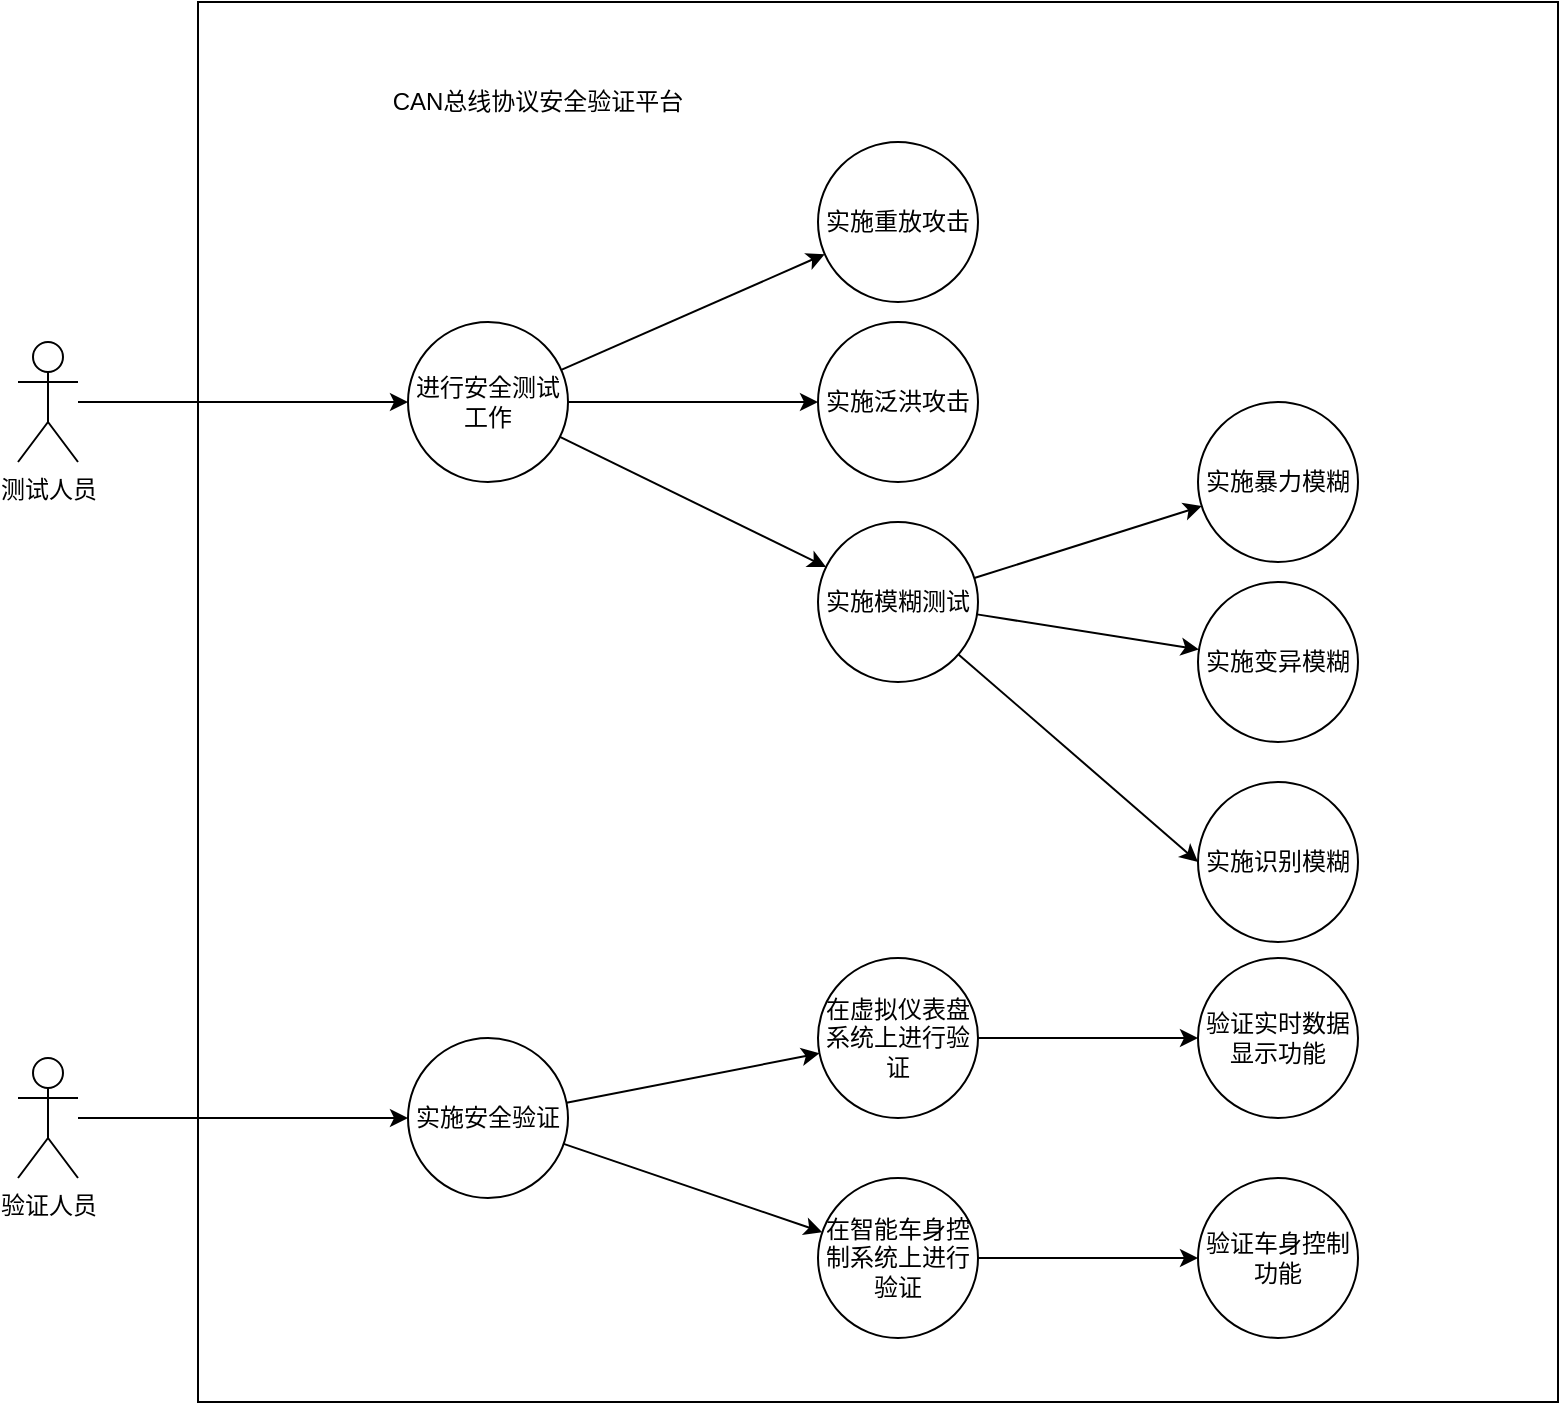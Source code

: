 <mxfile version="22.1.15" type="github">
  <diagram name="第 1 页" id="i3KaRBKapHCzIAOb3I9q">
    <mxGraphModel dx="1891" dy="846" grid="1" gridSize="10" guides="1" tooltips="1" connect="1" arrows="1" fold="1" page="1" pageScale="1" pageWidth="827" pageHeight="1169" math="0" shadow="0">
      <root>
        <mxCell id="0" />
        <mxCell id="1" parent="0" />
        <mxCell id="nP3D-EETBzw4hZik17a9-39" value="" style="verticalLabelPosition=bottom;verticalAlign=top;html=1;shape=mxgraph.basic.rect;fillColor2=none;strokeWidth=1;size=20;indent=5;" vertex="1" parent="1">
          <mxGeometry x="-70" y="210" width="680" height="700" as="geometry" />
        </mxCell>
        <mxCell id="nP3D-EETBzw4hZik17a9-3" value="" style="rounded=0;orthogonalLoop=1;jettySize=auto;html=1;" edge="1" parent="1" source="nP3D-EETBzw4hZik17a9-1" target="nP3D-EETBzw4hZik17a9-2">
          <mxGeometry relative="1" as="geometry" />
        </mxCell>
        <mxCell id="nP3D-EETBzw4hZik17a9-1" value="测试人员" style="shape=umlActor;verticalLabelPosition=bottom;verticalAlign=top;html=1;" vertex="1" parent="1">
          <mxGeometry x="-160" y="380" width="30" height="60" as="geometry" />
        </mxCell>
        <mxCell id="nP3D-EETBzw4hZik17a9-5" value="" style="rounded=0;orthogonalLoop=1;jettySize=auto;html=1;" edge="1" parent="1" source="nP3D-EETBzw4hZik17a9-2" target="nP3D-EETBzw4hZik17a9-4">
          <mxGeometry relative="1" as="geometry" />
        </mxCell>
        <mxCell id="nP3D-EETBzw4hZik17a9-9" value="" style="edgeStyle=orthogonalEdgeStyle;rounded=0;orthogonalLoop=1;jettySize=auto;html=1;" edge="1" parent="1" source="nP3D-EETBzw4hZik17a9-2" target="nP3D-EETBzw4hZik17a9-8">
          <mxGeometry relative="1" as="geometry" />
        </mxCell>
        <mxCell id="nP3D-EETBzw4hZik17a9-11" value="" style="rounded=0;orthogonalLoop=1;jettySize=auto;html=1;" edge="1" parent="1" source="nP3D-EETBzw4hZik17a9-2" target="nP3D-EETBzw4hZik17a9-10">
          <mxGeometry relative="1" as="geometry" />
        </mxCell>
        <mxCell id="nP3D-EETBzw4hZik17a9-2" value="&lt;div style=&quot;&quot;&gt;进行安全测试工作&lt;/div&gt;" style="ellipse;whiteSpace=wrap;html=1;verticalAlign=middle;align=center;" vertex="1" parent="1">
          <mxGeometry x="35" y="370" width="80" height="80" as="geometry" />
        </mxCell>
        <mxCell id="nP3D-EETBzw4hZik17a9-4" value="实施重放攻击" style="ellipse;whiteSpace=wrap;html=1;align=center;" vertex="1" parent="1">
          <mxGeometry x="240" y="280" width="80" height="80" as="geometry" />
        </mxCell>
        <mxCell id="nP3D-EETBzw4hZik17a9-8" value="实施泛洪攻击" style="ellipse;whiteSpace=wrap;html=1;" vertex="1" parent="1">
          <mxGeometry x="240" y="370" width="80" height="80" as="geometry" />
        </mxCell>
        <mxCell id="nP3D-EETBzw4hZik17a9-22" value="" style="rounded=0;orthogonalLoop=1;jettySize=auto;html=1;" edge="1" parent="1" source="nP3D-EETBzw4hZik17a9-10" target="nP3D-EETBzw4hZik17a9-21">
          <mxGeometry relative="1" as="geometry" />
        </mxCell>
        <mxCell id="nP3D-EETBzw4hZik17a9-28" style="rounded=0;orthogonalLoop=1;jettySize=auto;html=1;" edge="1" parent="1" source="nP3D-EETBzw4hZik17a9-10" target="nP3D-EETBzw4hZik17a9-27">
          <mxGeometry relative="1" as="geometry" />
        </mxCell>
        <mxCell id="nP3D-EETBzw4hZik17a9-32" value="" style="rounded=0;orthogonalLoop=1;jettySize=auto;html=1;entryX=0;entryY=0.5;entryDx=0;entryDy=0;" edge="1" parent="1" source="nP3D-EETBzw4hZik17a9-10" target="nP3D-EETBzw4hZik17a9-29">
          <mxGeometry relative="1" as="geometry">
            <mxPoint x="280" y="630" as="targetPoint" />
          </mxGeometry>
        </mxCell>
        <mxCell id="nP3D-EETBzw4hZik17a9-10" value="实施模糊测试" style="ellipse;whiteSpace=wrap;html=1;" vertex="1" parent="1">
          <mxGeometry x="240" y="470" width="80" height="80" as="geometry" />
        </mxCell>
        <mxCell id="nP3D-EETBzw4hZik17a9-17" value="" style="rounded=0;orthogonalLoop=1;jettySize=auto;html=1;" edge="1" parent="1" source="nP3D-EETBzw4hZik17a9-12" target="nP3D-EETBzw4hZik17a9-16">
          <mxGeometry relative="1" as="geometry" />
        </mxCell>
        <mxCell id="nP3D-EETBzw4hZik17a9-20" value="" style="rounded=0;orthogonalLoop=1;jettySize=auto;html=1;" edge="1" parent="1" source="nP3D-EETBzw4hZik17a9-12" target="nP3D-EETBzw4hZik17a9-19">
          <mxGeometry relative="1" as="geometry" />
        </mxCell>
        <mxCell id="nP3D-EETBzw4hZik17a9-12" value="&lt;div style=&quot;&quot;&gt;实施安全验证&lt;/div&gt;" style="ellipse;whiteSpace=wrap;html=1;verticalAlign=middle;align=center;" vertex="1" parent="1">
          <mxGeometry x="35" y="728" width="80" height="80" as="geometry" />
        </mxCell>
        <mxCell id="nP3D-EETBzw4hZik17a9-42" value="" style="edgeStyle=orthogonalEdgeStyle;rounded=0;orthogonalLoop=1;jettySize=auto;html=1;" edge="1" parent="1" source="nP3D-EETBzw4hZik17a9-16" target="nP3D-EETBzw4hZik17a9-41">
          <mxGeometry relative="1" as="geometry" />
        </mxCell>
        <mxCell id="nP3D-EETBzw4hZik17a9-16" value="在虚拟仪表盘系统上进行验证" style="ellipse;whiteSpace=wrap;html=1;direction=south;" vertex="1" parent="1">
          <mxGeometry x="240" y="688" width="80" height="80" as="geometry" />
        </mxCell>
        <mxCell id="nP3D-EETBzw4hZik17a9-44" value="" style="edgeStyle=orthogonalEdgeStyle;rounded=0;orthogonalLoop=1;jettySize=auto;html=1;" edge="1" parent="1" source="nP3D-EETBzw4hZik17a9-19" target="nP3D-EETBzw4hZik17a9-43">
          <mxGeometry relative="1" as="geometry" />
        </mxCell>
        <mxCell id="nP3D-EETBzw4hZik17a9-19" value="&lt;div style=&quot;&quot;&gt;&lt;span style=&quot;background-color: initial;&quot;&gt;在智能车身控制系统上进行验证&lt;/span&gt;&lt;/div&gt;" style="ellipse;whiteSpace=wrap;html=1;verticalAlign=middle;align=center;" vertex="1" parent="1">
          <mxGeometry x="240" y="798" width="80" height="80" as="geometry" />
        </mxCell>
        <mxCell id="nP3D-EETBzw4hZik17a9-21" value="实施暴力模糊" style="ellipse;whiteSpace=wrap;html=1;" vertex="1" parent="1">
          <mxGeometry x="430" y="410" width="80" height="80" as="geometry" />
        </mxCell>
        <mxCell id="nP3D-EETBzw4hZik17a9-27" value="实施变异模糊" style="ellipse;whiteSpace=wrap;html=1;" vertex="1" parent="1">
          <mxGeometry x="430" y="500" width="80" height="80" as="geometry" />
        </mxCell>
        <mxCell id="nP3D-EETBzw4hZik17a9-29" value="实施识别模糊" style="ellipse;whiteSpace=wrap;html=1;" vertex="1" parent="1">
          <mxGeometry x="430" y="600" width="80" height="80" as="geometry" />
        </mxCell>
        <mxCell id="nP3D-EETBzw4hZik17a9-37" style="rounded=0;orthogonalLoop=1;jettySize=auto;html=1;entryX=0;entryY=0.5;entryDx=0;entryDy=0;" edge="1" parent="1" source="nP3D-EETBzw4hZik17a9-35" target="nP3D-EETBzw4hZik17a9-12">
          <mxGeometry relative="1" as="geometry" />
        </mxCell>
        <mxCell id="nP3D-EETBzw4hZik17a9-35" value="验证人员" style="shape=umlActor;verticalLabelPosition=bottom;verticalAlign=top;html=1;" vertex="1" parent="1">
          <mxGeometry x="-160" y="738" width="30" height="60" as="geometry" />
        </mxCell>
        <mxCell id="nP3D-EETBzw4hZik17a9-40" value="CAN总线协议安全验证平台" style="rounded=0;whiteSpace=wrap;html=1;strokeColor=none;" vertex="1" parent="1">
          <mxGeometry x="-30" y="230" width="260" height="60" as="geometry" />
        </mxCell>
        <mxCell id="nP3D-EETBzw4hZik17a9-41" value="验证实时数据显示功能" style="ellipse;whiteSpace=wrap;html=1;" vertex="1" parent="1">
          <mxGeometry x="430" y="688" width="80" height="80" as="geometry" />
        </mxCell>
        <mxCell id="nP3D-EETBzw4hZik17a9-43" value="验证车身控制功能" style="ellipse;whiteSpace=wrap;html=1;" vertex="1" parent="1">
          <mxGeometry x="430" y="798" width="80" height="80" as="geometry" />
        </mxCell>
      </root>
    </mxGraphModel>
  </diagram>
</mxfile>
